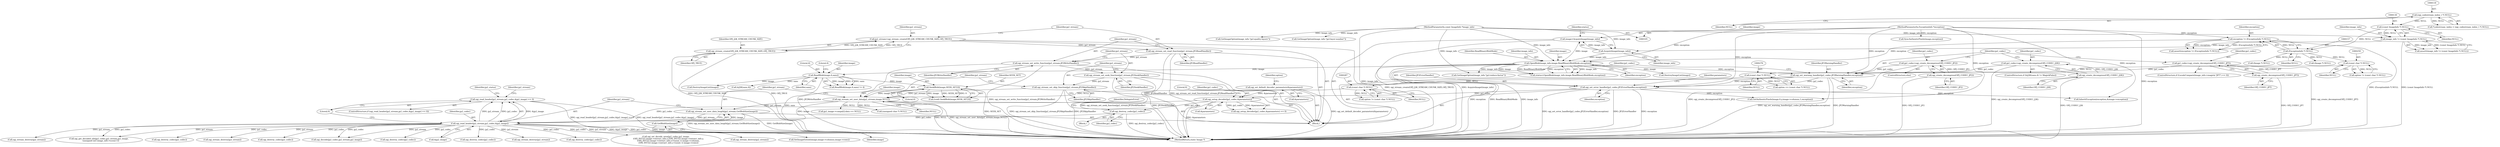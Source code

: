 digraph "0_ImageMagick_b0c5222ce31e8f941fa02ff9c7a040fb2db30dbc@API" {
"1000334" [label="(Call,opj_read_header(jp2_stream,jp2_codec,&jp2_image) == 0)"];
"1000335" [label="(Call,opj_read_header(jp2_stream,jp2_codec,&jp2_image))"];
"1000329" [label="(Call,opj_stream_set_user_data_length(jp2_stream,GetBlobSize(image)))"];
"1000325" [label="(Call,opj_stream_set_user_data(jp2_stream,image,NULL))"];
"1000322" [label="(Call,opj_stream_set_skip_function(jp2_stream,JP2SkipHandler))"];
"1000319" [label="(Call,opj_stream_set_seek_function(jp2_stream,JP2SeekHandler))"];
"1000316" [label="(Call,opj_stream_set_write_function(jp2_stream,JP2WriteHandler))"];
"1000313" [label="(Call,opj_stream_set_read_function(jp2_stream,JP2ReadHandler))"];
"1000308" [label="(Call,jp2_stream=opj_stream_create(OPJ_J2K_STREAM_CHUNK_SIZE,OPJ_TRUE))"];
"1000310" [label="(Call,opj_stream_create(OPJ_J2K_STREAM_CHUNK_SIZE,OPJ_TRUE))"];
"1000207" [label="(Call,SeekBlob(image,SEEK_SET,0))"];
"1000191" [label="(Call,ReadBlob(image,4,sans))"];
"1000171" [label="(Call,OpenBlob(image_info,image,ReadBinaryBlobMode,exception))"];
"1000167" [label="(Call,AcquireImage(image_info))"];
"1000127" [label="(Call,image_info != (const ImageInfo *) NULL)"];
"1000106" [label="(MethodParameterIn,const ImageInfo *image_info)"];
"1000129" [label="(Call,(const ImageInfo *) NULL)"];
"1000117" [label="(Call,(opj_codestream_index_t *) NULL)"];
"1000165" [label="(Call,image=AcquireImage(image_info))"];
"1000154" [label="(Call,exception != (ExceptionInfo *) NULL)"];
"1000107" [label="(MethodParameterIn,ExceptionInfo *exception)"];
"1000156" [label="(Call,(ExceptionInfo *) NULL)"];
"1000286" [label="(Call,(const char *) NULL)"];
"1000275" [label="(Call,(const char *) NULL)"];
"1000258" [label="(Call,(const char *) NULL)"];
"1000331" [label="(Call,GetBlobSize(image))"];
"1000297" [label="(Call,opj_setup_decoder(jp2_codec,&parameters))"];
"1000243" [label="(Call,opj_set_error_handler(jp2_codec,JP2ErrorHandler,exception))"];
"1000239" [label="(Call,opj_set_warning_handler(jp2_codec,JP2WarningHandler,exception))"];
"1000235" [label="(Call,jp2_codec=opj_create_decompress(OPJ_CODEC_JP2))"];
"1000237" [label="(Call,opj_create_decompress(OPJ_CODEC_JP2))"];
"1000230" [label="(Call,jp2_codec=opj_create_decompress(OPJ_CODEC_J2K))"];
"1000232" [label="(Call,opj_create_decompress(OPJ_CODEC_J2K))"];
"1000219" [label="(Call,jp2_codec=opj_create_decompress(OPJ_CODEC_JPT))"];
"1000221" [label="(Call,opj_create_decompress(OPJ_CODEC_JPT))"];
"1000247" [label="(Call,opj_set_default_decoder_parameters(&parameters))"];
"1000303" [label="(Call,opj_destroy_codec(jp2_codec))"];
"1000342" [label="(Call,opj_stream_destroy(jp2_stream))"];
"1000202" [label="(Call,(Image *) NULL)"];
"1000208" [label="(Identifier,image)"];
"1000343" [label="(Identifier,jp2_stream)"];
"1000277" [label="(Identifier,NULL)"];
"1000288" [label="(Identifier,NULL)"];
"1000333" [label="(ControlStructure,if (opj_read_header(jp2_stream,jp2_codec,&jp2_image) == 0))"];
"1000210" [label="(Literal,0)"];
"1000194" [label="(Identifier,sans)"];
"1000325" [label="(Call,opj_stream_set_user_data(jp2_stream,image,NULL))"];
"1000773" [label="(Call,GetAuthenticPixels(image,0,y,image->columns,1,exception))"];
"1000303" [label="(Call,opj_destroy_codec(jp2_codec))"];
"1000338" [label="(Call,&jp2_image)"];
"1000477" [label="(Call,opj_stream_destroy(jp2_stream))"];
"1000236" [label="(Identifier,jp2_codec)"];
"1000222" [label="(Identifier,OPJ_CODEC_JPT)"];
"1000127" [label="(Call,image_info != (const ImageInfo *) NULL)"];
"1000190" [label="(Call,ReadBlob(image,4,sans) != 4)"];
"1000308" [label="(Call,jp2_stream=opj_stream_create(OPJ_J2K_STREAM_CHUNK_SIZE,OPJ_TRUE))"];
"1000260" [label="(Identifier,NULL)"];
"1000211" [label="(ControlStructure,if (LocaleCompare(image_info->magick,\"JPT\") == 0))"];
"1000309" [label="(Identifier,jp2_stream)"];
"1000193" [label="(Literal,4)"];
"1000165" [label="(Call,image=AcquireImage(image_info))"];
"1000249" [label="(Identifier,parameters)"];
"1000334" [label="(Call,opj_read_header(jp2_stream,jp2_codec,&jp2_image) == 0)"];
"1000117" [label="(Call,(opj_codestream_index_t *) NULL)"];
"1000234" [label="(ControlStructure,else)"];
"1000108" [label="(Block,)"];
"1000167" [label="(Call,AcquireImage(image_info))"];
"1000640" [label="(Call,SetImageExtent(image,image->columns,image->rows))"];
"1000195" [label="(Literal,4)"];
"1000337" [label="(Identifier,jp2_codec)"];
"1000173" [label="(Identifier,image)"];
"1000171" [label="(Call,OpenBlob(image_info,image,ReadBinaryBlobMode,exception))"];
"1000199" [label="(Call,DestroyImageList(image))"];
"1000415" [label="(Call,opj_stream_destroy(jp2_stream))"];
"1000170" [label="(Identifier,status)"];
"1000166" [label="(Identifier,image)"];
"1000158" [label="(Identifier,NULL)"];
"1000311" [label="(Identifier,OPJ_J2K_STREAM_CHUNK_SIZE)"];
"1000238" [label="(Identifier,OPJ_CODEC_JP2)"];
"1000241" [label="(Identifier,JP2WarningHandler)"];
"1000251" [label="(Identifier,option)"];
"1000340" [label="(Literal,0)"];
"1000174" [label="(Identifier,ReadBinaryBlobMode)"];
"1000438" [label="(Call,opj_get_decoded_tile(jp2_codec,jp2_stream,jp2_image,\n      (unsigned int) image_info->scene-1))"];
"1000269" [label="(Call,GetImageOption(image_info,\"jp2:quality-layers\"))"];
"1000107" [label="(MethodParameterIn,ExceptionInfo *exception)"];
"1000232" [label="(Call,opj_create_decompress(OPJ_CODEC_J2K))"];
"1000106" [label="(MethodParameterIn,const ImageInfo *image_info)"];
"1000119" [label="(Identifier,NULL)"];
"1000172" [label="(Identifier,image_info)"];
"1000479" [label="(Call,opj_destroy_codec(jp2_codec))"];
"1000275" [label="(Call,(const char *) NULL)"];
"1000299" [label="(Call,&parameters)"];
"1000131" [label="(Identifier,NULL)"];
"1000233" [label="(Identifier,OPJ_CODEC_J2K)"];
"1000306" [label="(Identifier,DelegateError)"];
"1000322" [label="(Call,opj_stream_set_skip_function(jp2_stream,JP2SkipHandler))"];
"1001016" [label="(MethodReturn,static Image *)"];
"1000350" [label="(Identifier,jp2_status)"];
"1000653" [label="(Call,InheritException(exception,&image->exception))"];
"1000191" [label="(Call,ReadBlob(image,4,sans))"];
"1000328" [label="(Identifier,NULL)"];
"1000280" [label="(Call,GetImageOption(image_info,\"jp2:layer-number\"))"];
"1000231" [label="(Identifier,jp2_codec)"];
"1000318" [label="(Identifier,JP2WriteHandler)"];
"1000155" [label="(Identifier,exception)"];
"1000248" [label="(Call,&parameters)"];
"1000597" [label="(Call,opj_destroy_codec(jp2_codec))"];
"1000314" [label="(Identifier,jp2_stream)"];
"1000156" [label="(Call,(ExceptionInfo *) NULL)"];
"1000221" [label="(Call,opj_create_decompress(OPJ_CODEC_JPT))"];
"1000323" [label="(Identifier,jp2_stream)"];
"1000205" [label="(Call,(void) SeekBlob(image,SEEK_SET,0))"];
"1000459" [label="(Call,opj_decode(jp2_codec,jp2_stream,jp2_image))"];
"1000310" [label="(Call,opj_stream_create(OPJ_J2K_STREAM_CHUNK_SIZE,OPJ_TRUE))"];
"1000745" [label="(Call,opj_destroy_codec(jp2_codec))"];
"1000286" [label="(Call,(const char *) NULL)"];
"1000258" [label="(Call,(const char *) NULL)"];
"1001002" [label="(Call,opj_destroy_codec(jp2_codec))"];
"1000587" [label="(Call,jp2_image->comps[i].data == NULL)"];
"1000246" [label="(Identifier,exception)"];
"1000128" [label="(Identifier,image_info)"];
"1000330" [label="(Identifier,jp2_stream)"];
"1000220" [label="(Identifier,jp2_codec)"];
"1000332" [label="(Identifier,image)"];
"1000336" [label="(Identifier,jp2_stream)"];
"1000320" [label="(Identifier,jp2_stream)"];
"1000486" [label="(Call,opj_stream_destroy(jp2_stream))"];
"1000344" [label="(Call,opj_destroy_codec(jp2_codec))"];
"1000207" [label="(Call,SeekBlob(image,SEEK_SET,0))"];
"1000252" [label="(Call,GetImageOption(image_info,\"jp2:reduce-factor\"))"];
"1000331" [label="(Call,GetBlobSize(image))"];
"1000239" [label="(Call,opj_set_warning_handler(jp2_codec,JP2WarningHandler,exception))"];
"1000256" [label="(Call,option != (const char *) NULL)"];
"1000126" [label="(Call,assert(image_info != (const ImageInfo *) NULL))"];
"1000219" [label="(Call,jp2_codec=opj_create_decompress(OPJ_CODEC_JPT))"];
"1000154" [label="(Call,exception != (ExceptionInfo *) NULL)"];
"1000115" [label="(Call,*codestream_index = (opj_codestream_index_t *) NULL)"];
"1000296" [label="(Call,opj_setup_decoder(jp2_codec,&parameters) == 0)"];
"1000321" [label="(Identifier,JP2SeekHandler)"];
"1000244" [label="(Identifier,jp2_codec)"];
"1000367" [label="(Call,opj_set_decode_area(jp2_codec,jp2_image,\n        (OPJ_INT32) image->extract_info.x,(OPJ_INT32) image->extract_info.y,\n        (OPJ_INT32) image->extract_info.x+(ssize_t) image->columns,\n        (OPJ_INT32) image->extract_info.y+(ssize_t) image->rows))"];
"1000192" [label="(Identifier,image)"];
"1000230" [label="(Call,jp2_codec=opj_create_decompress(OPJ_CODEC_J2K))"];
"1000183" [label="(Call,DestroyImageList(image))"];
"1000129" [label="(Call,(const ImageInfo *) NULL)"];
"1000242" [label="(Identifier,exception)"];
"1000312" [label="(Identifier,OPJ_TRUE)"];
"1000329" [label="(Call,opj_stream_set_user_data_length(jp2_stream,GetBlobSize(image)))"];
"1000317" [label="(Identifier,jp2_stream)"];
"1000298" [label="(Identifier,jp2_codec)"];
"1000209" [label="(Identifier,SEEK_SET)"];
"1000284" [label="(Call,option != (const char *) NULL)"];
"1000304" [label="(Identifier,jp2_codec)"];
"1000273" [label="(Call,option == (const char *) NULL)"];
"1000169" [label="(Call,status=OpenBlob(image_info,image,ReadBinaryBlobMode,exception))"];
"1000153" [label="(Call,assert(exception != (ExceptionInfo *) NULL))"];
"1000981" [label="(Call,SyncAuthenticPixels(image,exception))"];
"1000224" [label="(ControlStructure,if (IsJ2K(sans,4) != MagickFalse))"];
"1000247" [label="(Call,opj_set_default_decoder_parameters(&parameters))"];
"1000327" [label="(Identifier,image)"];
"1000324" [label="(Identifier,JP2SkipHandler)"];
"1000175" [label="(Identifier,exception)"];
"1000235" [label="(Call,jp2_codec=opj_create_decompress(OPJ_CODEC_JP2))"];
"1000326" [label="(Identifier,jp2_stream)"];
"1000714" [label="(Call,(unsigned char *) NULL)"];
"1000297" [label="(Call,opj_setup_decoder(jp2_codec,&parameters))"];
"1000315" [label="(Identifier,JP2ReadHandler)"];
"1000302" [label="(Block,)"];
"1000301" [label="(Literal,0)"];
"1000237" [label="(Call,opj_create_decompress(OPJ_CODEC_JP2))"];
"1000319" [label="(Call,opj_stream_set_seek_function(jp2_stream,JP2SeekHandler))"];
"1000313" [label="(Call,opj_stream_set_read_function(jp2_stream,JP2ReadHandler))"];
"1000240" [label="(Identifier,jp2_codec)"];
"1000245" [label="(Identifier,JP2ErrorHandler)"];
"1000335" [label="(Call,opj_read_header(jp2_stream,jp2_codec,&jp2_image))"];
"1000316" [label="(Call,opj_stream_set_write_function(jp2_stream,JP2WriteHandler))"];
"1000243" [label="(Call,opj_set_error_handler(jp2_codec,JP2ErrorHandler,exception))"];
"1000168" [label="(Identifier,image_info)"];
"1000226" [label="(Call,IsJ2K(sans,4))"];
"1000186" [label="(Call,(Image *) NULL)"];
"1000334" -> "1000333"  [label="AST: "];
"1000334" -> "1000340"  [label="CFG: "];
"1000335" -> "1000334"  [label="AST: "];
"1000340" -> "1000334"  [label="AST: "];
"1000343" -> "1000334"  [label="CFG: "];
"1000350" -> "1000334"  [label="CFG: "];
"1000334" -> "1001016"  [label="DDG: opj_read_header(jp2_stream,jp2_codec,&jp2_image) == 0"];
"1000334" -> "1001016"  [label="DDG: opj_read_header(jp2_stream,jp2_codec,&jp2_image)"];
"1000335" -> "1000334"  [label="DDG: jp2_stream"];
"1000335" -> "1000334"  [label="DDG: jp2_codec"];
"1000335" -> "1000334"  [label="DDG: &jp2_image"];
"1000335" -> "1000338"  [label="CFG: "];
"1000336" -> "1000335"  [label="AST: "];
"1000337" -> "1000335"  [label="AST: "];
"1000338" -> "1000335"  [label="AST: "];
"1000340" -> "1000335"  [label="CFG: "];
"1000335" -> "1001016"  [label="DDG: &jp2_image"];
"1000335" -> "1001016"  [label="DDG: jp2_codec"];
"1000329" -> "1000335"  [label="DDG: jp2_stream"];
"1000297" -> "1000335"  [label="DDG: jp2_codec"];
"1000303" -> "1000335"  [label="DDG: jp2_codec"];
"1000335" -> "1000342"  [label="DDG: jp2_stream"];
"1000335" -> "1000344"  [label="DDG: jp2_codec"];
"1000335" -> "1000367"  [label="DDG: jp2_codec"];
"1000335" -> "1000415"  [label="DDG: jp2_stream"];
"1000335" -> "1000438"  [label="DDG: jp2_codec"];
"1000335" -> "1000438"  [label="DDG: jp2_stream"];
"1000335" -> "1000459"  [label="DDG: jp2_codec"];
"1000335" -> "1000459"  [label="DDG: jp2_stream"];
"1000335" -> "1000477"  [label="DDG: jp2_stream"];
"1000335" -> "1000479"  [label="DDG: jp2_codec"];
"1000335" -> "1000486"  [label="DDG: jp2_stream"];
"1000335" -> "1000597"  [label="DDG: jp2_codec"];
"1000335" -> "1000745"  [label="DDG: jp2_codec"];
"1000335" -> "1001002"  [label="DDG: jp2_codec"];
"1000329" -> "1000108"  [label="AST: "];
"1000329" -> "1000331"  [label="CFG: "];
"1000330" -> "1000329"  [label="AST: "];
"1000331" -> "1000329"  [label="AST: "];
"1000336" -> "1000329"  [label="CFG: "];
"1000329" -> "1001016"  [label="DDG: GetBlobSize(image)"];
"1000329" -> "1001016"  [label="DDG: opj_stream_set_user_data_length(jp2_stream,GetBlobSize(image))"];
"1000325" -> "1000329"  [label="DDG: jp2_stream"];
"1000331" -> "1000329"  [label="DDG: image"];
"1000325" -> "1000108"  [label="AST: "];
"1000325" -> "1000328"  [label="CFG: "];
"1000326" -> "1000325"  [label="AST: "];
"1000327" -> "1000325"  [label="AST: "];
"1000328" -> "1000325"  [label="AST: "];
"1000330" -> "1000325"  [label="CFG: "];
"1000325" -> "1001016"  [label="DDG: NULL"];
"1000325" -> "1001016"  [label="DDG: opj_stream_set_user_data(jp2_stream,image,NULL)"];
"1000322" -> "1000325"  [label="DDG: jp2_stream"];
"1000207" -> "1000325"  [label="DDG: image"];
"1000286" -> "1000325"  [label="DDG: NULL"];
"1000325" -> "1000331"  [label="DDG: image"];
"1000325" -> "1000587"  [label="DDG: NULL"];
"1000325" -> "1000714"  [label="DDG: NULL"];
"1000322" -> "1000108"  [label="AST: "];
"1000322" -> "1000324"  [label="CFG: "];
"1000323" -> "1000322"  [label="AST: "];
"1000324" -> "1000322"  [label="AST: "];
"1000326" -> "1000322"  [label="CFG: "];
"1000322" -> "1001016"  [label="DDG: JP2SkipHandler"];
"1000322" -> "1001016"  [label="DDG: opj_stream_set_skip_function(jp2_stream,JP2SkipHandler)"];
"1000319" -> "1000322"  [label="DDG: jp2_stream"];
"1000319" -> "1000108"  [label="AST: "];
"1000319" -> "1000321"  [label="CFG: "];
"1000320" -> "1000319"  [label="AST: "];
"1000321" -> "1000319"  [label="AST: "];
"1000323" -> "1000319"  [label="CFG: "];
"1000319" -> "1001016"  [label="DDG: opj_stream_set_seek_function(jp2_stream,JP2SeekHandler)"];
"1000319" -> "1001016"  [label="DDG: JP2SeekHandler"];
"1000316" -> "1000319"  [label="DDG: jp2_stream"];
"1000316" -> "1000108"  [label="AST: "];
"1000316" -> "1000318"  [label="CFG: "];
"1000317" -> "1000316"  [label="AST: "];
"1000318" -> "1000316"  [label="AST: "];
"1000320" -> "1000316"  [label="CFG: "];
"1000316" -> "1001016"  [label="DDG: JP2WriteHandler"];
"1000316" -> "1001016"  [label="DDG: opj_stream_set_write_function(jp2_stream,JP2WriteHandler)"];
"1000313" -> "1000316"  [label="DDG: jp2_stream"];
"1000313" -> "1000108"  [label="AST: "];
"1000313" -> "1000315"  [label="CFG: "];
"1000314" -> "1000313"  [label="AST: "];
"1000315" -> "1000313"  [label="AST: "];
"1000317" -> "1000313"  [label="CFG: "];
"1000313" -> "1001016"  [label="DDG: JP2ReadHandler"];
"1000313" -> "1001016"  [label="DDG: opj_stream_set_read_function(jp2_stream,JP2ReadHandler)"];
"1000308" -> "1000313"  [label="DDG: jp2_stream"];
"1000308" -> "1000108"  [label="AST: "];
"1000308" -> "1000310"  [label="CFG: "];
"1000309" -> "1000308"  [label="AST: "];
"1000310" -> "1000308"  [label="AST: "];
"1000314" -> "1000308"  [label="CFG: "];
"1000308" -> "1001016"  [label="DDG: opj_stream_create(OPJ_J2K_STREAM_CHUNK_SIZE,OPJ_TRUE)"];
"1000310" -> "1000308"  [label="DDG: OPJ_J2K_STREAM_CHUNK_SIZE"];
"1000310" -> "1000308"  [label="DDG: OPJ_TRUE"];
"1000310" -> "1000312"  [label="CFG: "];
"1000311" -> "1000310"  [label="AST: "];
"1000312" -> "1000310"  [label="AST: "];
"1000310" -> "1001016"  [label="DDG: OPJ_TRUE"];
"1000310" -> "1001016"  [label="DDG: OPJ_J2K_STREAM_CHUNK_SIZE"];
"1000207" -> "1000205"  [label="AST: "];
"1000207" -> "1000210"  [label="CFG: "];
"1000208" -> "1000207"  [label="AST: "];
"1000209" -> "1000207"  [label="AST: "];
"1000210" -> "1000207"  [label="AST: "];
"1000205" -> "1000207"  [label="CFG: "];
"1000207" -> "1001016"  [label="DDG: SEEK_SET"];
"1000207" -> "1000205"  [label="DDG: image"];
"1000207" -> "1000205"  [label="DDG: SEEK_SET"];
"1000207" -> "1000205"  [label="DDG: 0"];
"1000191" -> "1000207"  [label="DDG: image"];
"1000191" -> "1000190"  [label="AST: "];
"1000191" -> "1000194"  [label="CFG: "];
"1000192" -> "1000191"  [label="AST: "];
"1000193" -> "1000191"  [label="AST: "];
"1000194" -> "1000191"  [label="AST: "];
"1000195" -> "1000191"  [label="CFG: "];
"1000191" -> "1001016"  [label="DDG: sans"];
"1000191" -> "1000190"  [label="DDG: image"];
"1000191" -> "1000190"  [label="DDG: 4"];
"1000191" -> "1000190"  [label="DDG: sans"];
"1000171" -> "1000191"  [label="DDG: image"];
"1000191" -> "1000199"  [label="DDG: image"];
"1000191" -> "1000226"  [label="DDG: sans"];
"1000171" -> "1000169"  [label="AST: "];
"1000171" -> "1000175"  [label="CFG: "];
"1000172" -> "1000171"  [label="AST: "];
"1000173" -> "1000171"  [label="AST: "];
"1000174" -> "1000171"  [label="AST: "];
"1000175" -> "1000171"  [label="AST: "];
"1000169" -> "1000171"  [label="CFG: "];
"1000171" -> "1001016"  [label="DDG: image_info"];
"1000171" -> "1001016"  [label="DDG: exception"];
"1000171" -> "1001016"  [label="DDG: ReadBinaryBlobMode"];
"1000171" -> "1000169"  [label="DDG: image_info"];
"1000171" -> "1000169"  [label="DDG: image"];
"1000171" -> "1000169"  [label="DDG: ReadBinaryBlobMode"];
"1000171" -> "1000169"  [label="DDG: exception"];
"1000167" -> "1000171"  [label="DDG: image_info"];
"1000106" -> "1000171"  [label="DDG: image_info"];
"1000165" -> "1000171"  [label="DDG: image"];
"1000154" -> "1000171"  [label="DDG: exception"];
"1000107" -> "1000171"  [label="DDG: exception"];
"1000171" -> "1000183"  [label="DDG: image"];
"1000171" -> "1000239"  [label="DDG: exception"];
"1000171" -> "1000252"  [label="DDG: image_info"];
"1000167" -> "1000165"  [label="AST: "];
"1000167" -> "1000168"  [label="CFG: "];
"1000168" -> "1000167"  [label="AST: "];
"1000165" -> "1000167"  [label="CFG: "];
"1000167" -> "1000165"  [label="DDG: image_info"];
"1000127" -> "1000167"  [label="DDG: image_info"];
"1000106" -> "1000167"  [label="DDG: image_info"];
"1000127" -> "1000126"  [label="AST: "];
"1000127" -> "1000129"  [label="CFG: "];
"1000128" -> "1000127"  [label="AST: "];
"1000129" -> "1000127"  [label="AST: "];
"1000126" -> "1000127"  [label="CFG: "];
"1000127" -> "1001016"  [label="DDG: (const ImageInfo *) NULL"];
"1000127" -> "1000126"  [label="DDG: image_info"];
"1000127" -> "1000126"  [label="DDG: (const ImageInfo *) NULL"];
"1000106" -> "1000127"  [label="DDG: image_info"];
"1000129" -> "1000127"  [label="DDG: NULL"];
"1000106" -> "1000105"  [label="AST: "];
"1000106" -> "1001016"  [label="DDG: image_info"];
"1000106" -> "1000252"  [label="DDG: image_info"];
"1000106" -> "1000269"  [label="DDG: image_info"];
"1000106" -> "1000280"  [label="DDG: image_info"];
"1000129" -> "1000131"  [label="CFG: "];
"1000130" -> "1000129"  [label="AST: "];
"1000131" -> "1000129"  [label="AST: "];
"1000117" -> "1000129"  [label="DDG: NULL"];
"1000129" -> "1000156"  [label="DDG: NULL"];
"1000117" -> "1000115"  [label="AST: "];
"1000117" -> "1000119"  [label="CFG: "];
"1000118" -> "1000117"  [label="AST: "];
"1000119" -> "1000117"  [label="AST: "];
"1000115" -> "1000117"  [label="CFG: "];
"1000117" -> "1000115"  [label="DDG: NULL"];
"1000165" -> "1000108"  [label="AST: "];
"1000166" -> "1000165"  [label="AST: "];
"1000170" -> "1000165"  [label="CFG: "];
"1000165" -> "1001016"  [label="DDG: AcquireImage(image_info)"];
"1000154" -> "1000153"  [label="AST: "];
"1000154" -> "1000156"  [label="CFG: "];
"1000155" -> "1000154"  [label="AST: "];
"1000156" -> "1000154"  [label="AST: "];
"1000153" -> "1000154"  [label="CFG: "];
"1000154" -> "1001016"  [label="DDG: (ExceptionInfo *) NULL"];
"1000154" -> "1000153"  [label="DDG: exception"];
"1000154" -> "1000153"  [label="DDG: (ExceptionInfo *) NULL"];
"1000107" -> "1000154"  [label="DDG: exception"];
"1000156" -> "1000154"  [label="DDG: NULL"];
"1000107" -> "1000105"  [label="AST: "];
"1000107" -> "1001016"  [label="DDG: exception"];
"1000107" -> "1000239"  [label="DDG: exception"];
"1000107" -> "1000243"  [label="DDG: exception"];
"1000107" -> "1000653"  [label="DDG: exception"];
"1000107" -> "1000773"  [label="DDG: exception"];
"1000107" -> "1000981"  [label="DDG: exception"];
"1000156" -> "1000158"  [label="CFG: "];
"1000157" -> "1000156"  [label="AST: "];
"1000158" -> "1000156"  [label="AST: "];
"1000156" -> "1000186"  [label="DDG: NULL"];
"1000156" -> "1000202"  [label="DDG: NULL"];
"1000156" -> "1000258"  [label="DDG: NULL"];
"1000286" -> "1000284"  [label="AST: "];
"1000286" -> "1000288"  [label="CFG: "];
"1000287" -> "1000286"  [label="AST: "];
"1000288" -> "1000286"  [label="AST: "];
"1000284" -> "1000286"  [label="CFG: "];
"1000286" -> "1000284"  [label="DDG: NULL"];
"1000275" -> "1000286"  [label="DDG: NULL"];
"1000275" -> "1000273"  [label="AST: "];
"1000275" -> "1000277"  [label="CFG: "];
"1000276" -> "1000275"  [label="AST: "];
"1000277" -> "1000275"  [label="AST: "];
"1000273" -> "1000275"  [label="CFG: "];
"1000275" -> "1000273"  [label="DDG: NULL"];
"1000258" -> "1000275"  [label="DDG: NULL"];
"1000258" -> "1000256"  [label="AST: "];
"1000258" -> "1000260"  [label="CFG: "];
"1000259" -> "1000258"  [label="AST: "];
"1000260" -> "1000258"  [label="AST: "];
"1000256" -> "1000258"  [label="CFG: "];
"1000258" -> "1000256"  [label="DDG: NULL"];
"1000331" -> "1000332"  [label="CFG: "];
"1000332" -> "1000331"  [label="AST: "];
"1000331" -> "1000640"  [label="DDG: image"];
"1000297" -> "1000296"  [label="AST: "];
"1000297" -> "1000299"  [label="CFG: "];
"1000298" -> "1000297"  [label="AST: "];
"1000299" -> "1000297"  [label="AST: "];
"1000301" -> "1000297"  [label="CFG: "];
"1000297" -> "1001016"  [label="DDG: &parameters"];
"1000297" -> "1000296"  [label="DDG: jp2_codec"];
"1000297" -> "1000296"  [label="DDG: &parameters"];
"1000243" -> "1000297"  [label="DDG: jp2_codec"];
"1000247" -> "1000297"  [label="DDG: &parameters"];
"1000297" -> "1000303"  [label="DDG: jp2_codec"];
"1000243" -> "1000108"  [label="AST: "];
"1000243" -> "1000246"  [label="CFG: "];
"1000244" -> "1000243"  [label="AST: "];
"1000245" -> "1000243"  [label="AST: "];
"1000246" -> "1000243"  [label="AST: "];
"1000249" -> "1000243"  [label="CFG: "];
"1000243" -> "1001016"  [label="DDG: JP2ErrorHandler"];
"1000243" -> "1001016"  [label="DDG: exception"];
"1000243" -> "1001016"  [label="DDG: opj_set_error_handler(jp2_codec,JP2ErrorHandler,exception)"];
"1000239" -> "1000243"  [label="DDG: jp2_codec"];
"1000239" -> "1000243"  [label="DDG: exception"];
"1000243" -> "1000653"  [label="DDG: exception"];
"1000243" -> "1000773"  [label="DDG: exception"];
"1000239" -> "1000108"  [label="AST: "];
"1000239" -> "1000242"  [label="CFG: "];
"1000240" -> "1000239"  [label="AST: "];
"1000241" -> "1000239"  [label="AST: "];
"1000242" -> "1000239"  [label="AST: "];
"1000244" -> "1000239"  [label="CFG: "];
"1000239" -> "1001016"  [label="DDG: opj_set_warning_handler(jp2_codec,JP2WarningHandler,exception)"];
"1000239" -> "1001016"  [label="DDG: JP2WarningHandler"];
"1000235" -> "1000239"  [label="DDG: jp2_codec"];
"1000230" -> "1000239"  [label="DDG: jp2_codec"];
"1000219" -> "1000239"  [label="DDG: jp2_codec"];
"1000235" -> "1000234"  [label="AST: "];
"1000235" -> "1000237"  [label="CFG: "];
"1000236" -> "1000235"  [label="AST: "];
"1000237" -> "1000235"  [label="AST: "];
"1000240" -> "1000235"  [label="CFG: "];
"1000235" -> "1001016"  [label="DDG: opj_create_decompress(OPJ_CODEC_JP2)"];
"1000237" -> "1000235"  [label="DDG: OPJ_CODEC_JP2"];
"1000237" -> "1000238"  [label="CFG: "];
"1000238" -> "1000237"  [label="AST: "];
"1000237" -> "1001016"  [label="DDG: OPJ_CODEC_JP2"];
"1000230" -> "1000224"  [label="AST: "];
"1000230" -> "1000232"  [label="CFG: "];
"1000231" -> "1000230"  [label="AST: "];
"1000232" -> "1000230"  [label="AST: "];
"1000240" -> "1000230"  [label="CFG: "];
"1000230" -> "1001016"  [label="DDG: opj_create_decompress(OPJ_CODEC_J2K)"];
"1000232" -> "1000230"  [label="DDG: OPJ_CODEC_J2K"];
"1000232" -> "1000233"  [label="CFG: "];
"1000233" -> "1000232"  [label="AST: "];
"1000232" -> "1001016"  [label="DDG: OPJ_CODEC_J2K"];
"1000219" -> "1000211"  [label="AST: "];
"1000219" -> "1000221"  [label="CFG: "];
"1000220" -> "1000219"  [label="AST: "];
"1000221" -> "1000219"  [label="AST: "];
"1000240" -> "1000219"  [label="CFG: "];
"1000219" -> "1001016"  [label="DDG: opj_create_decompress(OPJ_CODEC_JPT)"];
"1000221" -> "1000219"  [label="DDG: OPJ_CODEC_JPT"];
"1000221" -> "1000222"  [label="CFG: "];
"1000222" -> "1000221"  [label="AST: "];
"1000221" -> "1001016"  [label="DDG: OPJ_CODEC_JPT"];
"1000247" -> "1000108"  [label="AST: "];
"1000247" -> "1000248"  [label="CFG: "];
"1000248" -> "1000247"  [label="AST: "];
"1000251" -> "1000247"  [label="CFG: "];
"1000247" -> "1001016"  [label="DDG: opj_set_default_decoder_parameters(&parameters)"];
"1000303" -> "1000302"  [label="AST: "];
"1000303" -> "1000304"  [label="CFG: "];
"1000304" -> "1000303"  [label="AST: "];
"1000306" -> "1000303"  [label="CFG: "];
"1000303" -> "1001016"  [label="DDG: opj_destroy_codec(jp2_codec)"];
}
